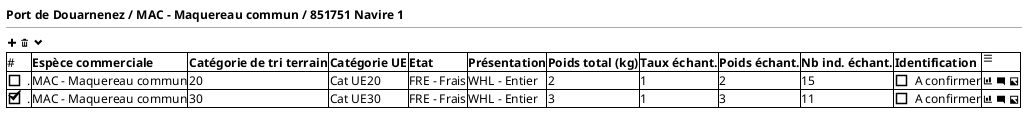 @startsalt
{
  <b>Port de Douarnenez / MAC - Maquereau commun / 851751 Navire 1
  --
  { <&plus> <&trash> <&chevron-bottom> }

  {#
     # | <b>Espèce commerciale | <b>Catégorie de tri terrain | <b>Catégorie UE | <b>Etat | <b>Présentation | <b>Poids total (kg) | <b>Taux échant. | <b>Poids échant. | <b>Nb ind. échant. | <b>Identification | <&menu>
     [ ] . | MAC - Maquereau commun | 20 | Cat UE20 | FRE - Frais | WHL - Entier | 2 | 1 | 2 | 15 | [ ] A confirmer | <&bar-chart> <&comment-square> <&image>
     [X] . | MAC - Maquereau commun | 30 | Cat UE30 | FRE - Frais | WHL - Entier | 3 | 1 | 3 | 11 | [ ] A confirmer | <&bar-chart> <&comment-square> <&image>
   }

}
@endsalt